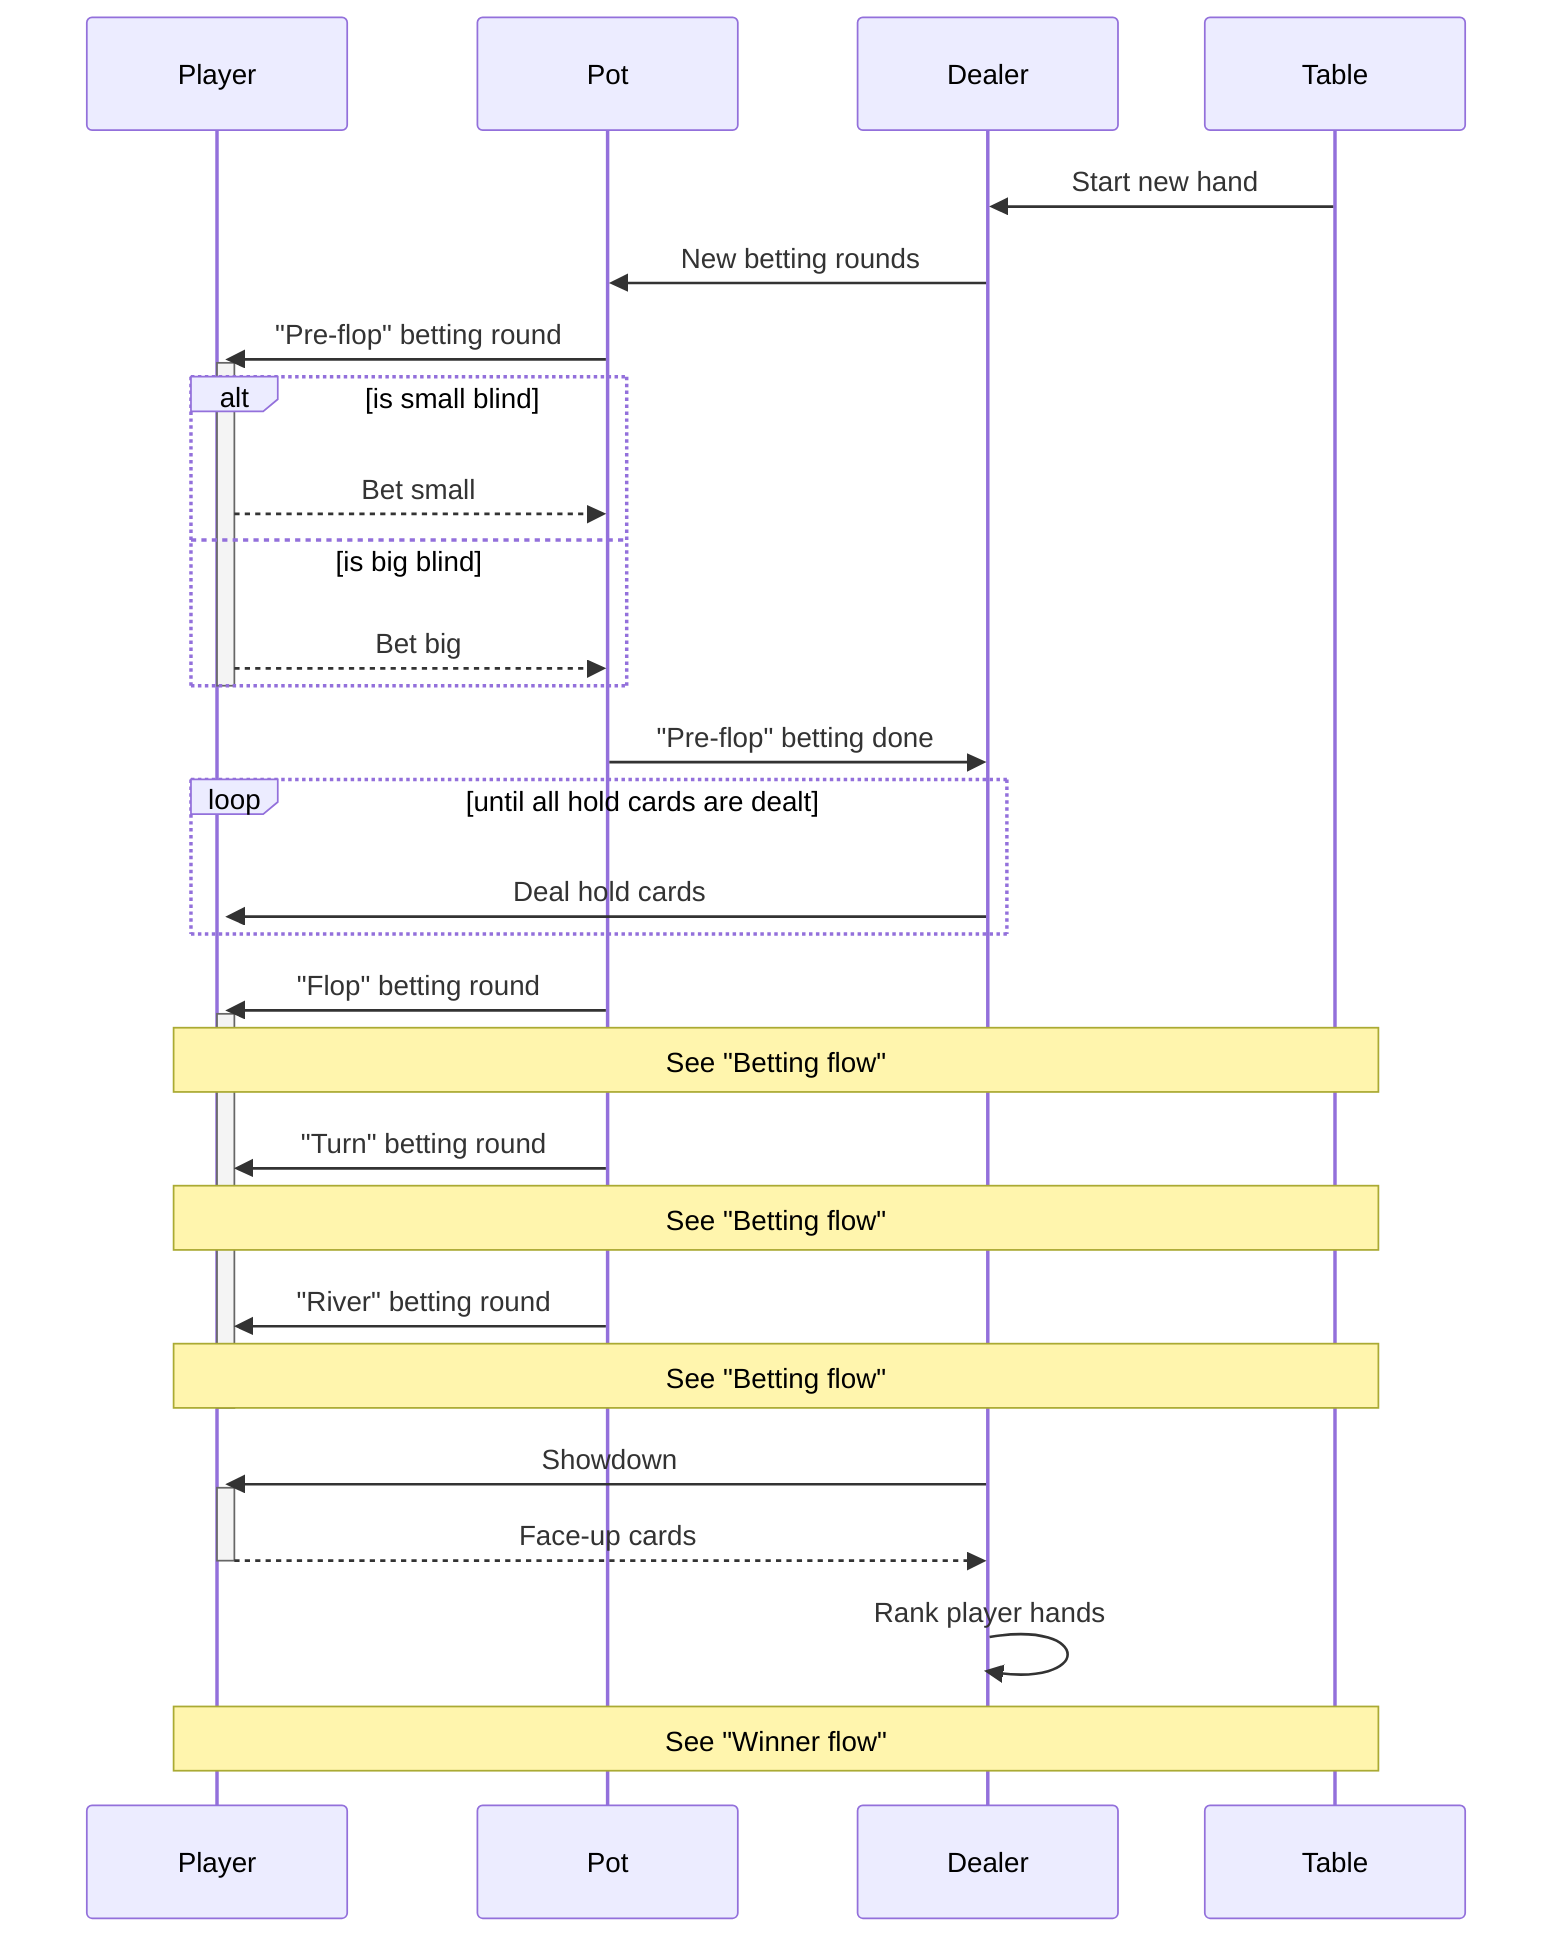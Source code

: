 sequenceDiagram
    participant Player
    participant Pot
    participant Dealer
    participant Table

    Table->>Dealer: Start new hand
    Dealer->>Pot: New betting rounds

    Pot->>+Player: "Pre-flop" betting round
    activate Player
    alt is small blind
        Player-->>Pot: Bet small
    else is big blind
        Player-->>Pot: Bet big
    end
    deactivate Player
    
    Pot->>Dealer: "Pre-flop" betting done

    loop until all hold cards are dealt
        Dealer->>Player: Deal hold cards
    end

    Pot->>Player: "Flop" betting round
    activate Player
    Note over Player,Table: See "Betting flow"

    Pot->>Player: "Turn" betting round
    Note over Player,Table: See "Betting flow"

    Pot->>Player: "River" betting round
    Note over Player,Table: See "Betting flow"
    deactivate Player

    Dealer->>+Player: Showdown
    Player-->>-Dealer: Face-up cards
    Dealer->>Dealer: Rank player hands
    Note over Player,Table: See "Winner flow"